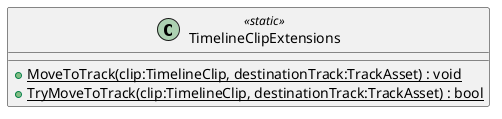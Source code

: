 @startuml
class TimelineClipExtensions <<static>> {
    + {static} MoveToTrack(clip:TimelineClip, destinationTrack:TrackAsset) : void
    + {static} TryMoveToTrack(clip:TimelineClip, destinationTrack:TrackAsset) : bool
}
@enduml
